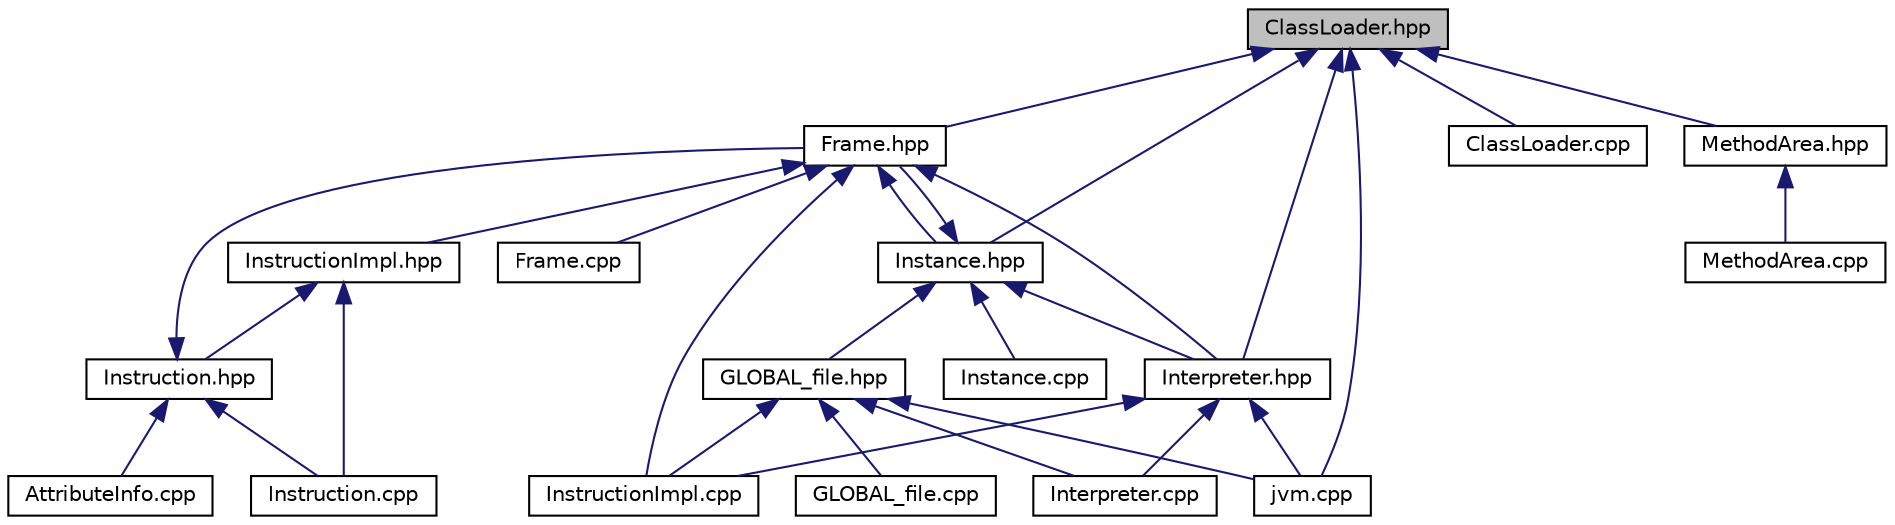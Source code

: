digraph "ClassLoader.hpp"
{
  edge [fontname="Helvetica",fontsize="10",labelfontname="Helvetica",labelfontsize="10"];
  node [fontname="Helvetica",fontsize="10",shape=record];
  Node1 [label="ClassLoader.hpp",height=0.2,width=0.4,color="black", fillcolor="grey75", style="filled", fontcolor="black"];
  Node1 -> Node2 [dir="back",color="midnightblue",fontsize="10",style="solid"];
  Node2 [label="Frame.hpp",height=0.2,width=0.4,color="black", fillcolor="white", style="filled",URL="$_frame_8hpp.html",tooltip="Declarações das funções e da estrutura do Frame, utilizado para salvar resultados parciais..."];
  Node2 -> Node3 [dir="back",color="midnightblue",fontsize="10",style="solid"];
  Node3 [label="InstructionImpl.hpp",height=0.2,width=0.4,color="black", fillcolor="white", style="filled",URL="$_instruction_impl_8hpp.html",tooltip="Declarações das funções do ClassLoader para salvar todos os bytes de .class corretamente. "];
  Node3 -> Node4 [dir="back",color="midnightblue",fontsize="10",style="solid"];
  Node4 [label="Instruction.hpp",height=0.2,width=0.4,color="black", fillcolor="white", style="filled",URL="$_instruction_8hpp.html",tooltip="Declarações das instruçoes referentes ao interpretador da JVM. "];
  Node4 -> Node5 [dir="back",color="midnightblue",fontsize="10",style="solid"];
  Node5 [label="AttributeInfo.cpp",height=0.2,width=0.4,color="black", fillcolor="white", style="filled",URL="$_attribute_info_8cpp.html",tooltip="Tem os métodos para adiquirir as informações dos atributos;. "];
  Node4 -> Node2 [dir="back",color="midnightblue",fontsize="10",style="solid"];
  Node4 -> Node6 [dir="back",color="midnightblue",fontsize="10",style="solid"];
  Node6 [label="Instruction.cpp",height=0.2,width=0.4,color="black", fillcolor="white", style="filled",URL="$_instruction_8cpp.html",tooltip="Métodos que servem para inicializar todas as intruções contidas na documentação;. ..."];
  Node3 -> Node6 [dir="back",color="midnightblue",fontsize="10",style="solid"];
  Node2 -> Node7 [dir="back",color="midnightblue",fontsize="10",style="solid"];
  Node7 [label="Instance.hpp",height=0.2,width=0.4,color="black", fillcolor="white", style="filled",URL="$_instance_8hpp.html",tooltip="Declaração da struct Instance. "];
  Node7 -> Node2 [dir="back",color="midnightblue",fontsize="10",style="solid"];
  Node7 -> Node8 [dir="back",color="midnightblue",fontsize="10",style="solid"];
  Node8 [label="GLOBAL_file.hpp",height=0.2,width=0.4,color="black", fillcolor="white", style="filled",URL="$_g_l_o_b_a_l__file_8hpp.html",tooltip="Armazenas classes estáticas para serem usadas por todo o código. "];
  Node8 -> Node9 [dir="back",color="midnightblue",fontsize="10",style="solid"];
  Node9 [label="GLOBAL_file.cpp",height=0.2,width=0.4,color="black", fillcolor="white", style="filled",URL="$_g_l_o_b_a_l__file_8cpp.html",tooltip="Contém métodos que serão utilizados de forma global, ao invés de termos que setar o mesmo para todos ..."];
  Node8 -> Node10 [dir="back",color="midnightblue",fontsize="10",style="solid"];
  Node10 [label="InstructionImpl.cpp",height=0.2,width=0.4,color="black", fillcolor="white", style="filled",URL="$_instruction_impl_8cpp.html",tooltip="Métodos referentes a execução de cada instrução ;. "];
  Node8 -> Node11 [dir="back",color="midnightblue",fontsize="10",style="solid"];
  Node11 [label="Interpreter.cpp",height=0.2,width=0.4,color="black", fillcolor="white", style="filled",URL="$_interpreter_8cpp.html",tooltip="Métodos que fazem a atuação do interpretador;. "];
  Node8 -> Node12 [dir="back",color="midnightblue",fontsize="10",style="solid"];
  Node12 [label="jvm.cpp",height=0.2,width=0.4,color="black", fillcolor="white", style="filled",URL="$jvm_8cpp.html",tooltip="Arquivo inicial em que é selecionado ou a exibição do leitor ou do interpretador dependendo da chamad..."];
  Node7 -> Node13 [dir="back",color="midnightblue",fontsize="10",style="solid"];
  Node13 [label="Instance.cpp",height=0.2,width=0.4,color="black", fillcolor="white", style="filled",URL="$_instance_8cpp.html",tooltip="Contém métodos para carregar as informações do Classloader na Instância;. "];
  Node7 -> Node14 [dir="back",color="midnightblue",fontsize="10",style="solid"];
  Node14 [label="Interpreter.hpp",height=0.2,width=0.4,color="black", fillcolor="white", style="filled",URL="$_interpreter_8hpp.html",tooltip="Declarações das funções e atributos do Interpretador para interpretar o que foi lido do ..."];
  Node14 -> Node10 [dir="back",color="midnightblue",fontsize="10",style="solid"];
  Node14 -> Node11 [dir="back",color="midnightblue",fontsize="10",style="solid"];
  Node14 -> Node12 [dir="back",color="midnightblue",fontsize="10",style="solid"];
  Node2 -> Node15 [dir="back",color="midnightblue",fontsize="10",style="solid"];
  Node15 [label="Frame.cpp",height=0.2,width=0.4,color="black", fillcolor="white", style="filled",URL="$_frame_8cpp.html",tooltip="Contrutor, destrutor e metodos para o funcionamento da lógica do frame;. "];
  Node2 -> Node10 [dir="back",color="midnightblue",fontsize="10",style="solid"];
  Node2 -> Node14 [dir="back",color="midnightblue",fontsize="10",style="solid"];
  Node1 -> Node7 [dir="back",color="midnightblue",fontsize="10",style="solid"];
  Node1 -> Node16 [dir="back",color="midnightblue",fontsize="10",style="solid"];
  Node16 [label="ClassLoader.cpp",height=0.2,width=0.4,color="black", fillcolor="white", style="filled",URL="$_class_loader_8cpp.html",tooltip="Arquivo que obtém os bytecodes do .class e realiza o carregamento dessas informações;. "];
  Node1 -> Node14 [dir="back",color="midnightblue",fontsize="10",style="solid"];
  Node1 -> Node12 [dir="back",color="midnightblue",fontsize="10",style="solid"];
  Node1 -> Node17 [dir="back",color="midnightblue",fontsize="10",style="solid"];
  Node17 [label="MethodArea.hpp",height=0.2,width=0.4,color="black", fillcolor="white", style="filled",URL="$_method_area_8hpp.html",tooltip="Declarações do MethodArea, estrutura responsável por guardar todas as estruturas ClassLoader. "];
  Node17 -> Node18 [dir="back",color="midnightblue",fontsize="10",style="solid"];
  Node18 [label="MethodArea.cpp",height=0.2,width=0.4,color="black", fillcolor="white", style="filled",URL="$_method_area_8cpp.html",tooltip="Métodos que simulam a funcionalidade do MethodArea ;. "];
}
